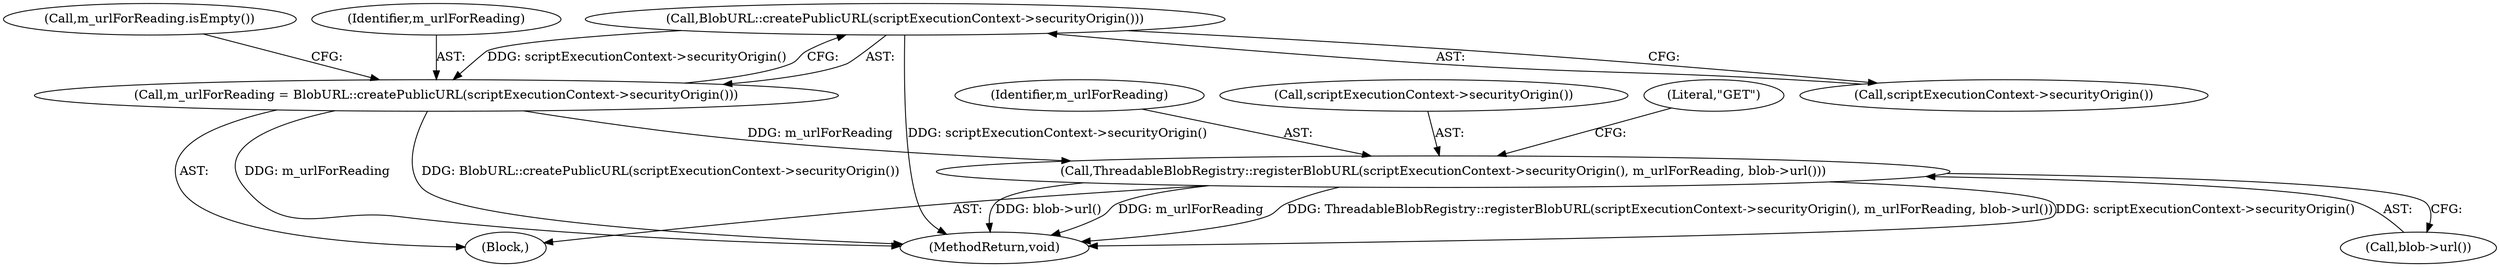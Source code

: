 digraph "0_Chrome_d0c31f0342cefc46a3b3d80359a9779d044d4c0d_17@API" {
"1000106" [label="(Call,BlobURL::createPublicURL(scriptExecutionContext->securityOrigin()))"];
"1000104" [label="(Call,m_urlForReading = BlobURL::createPublicURL(scriptExecutionContext->securityOrigin()))"];
"1000114" [label="(Call,ThreadableBlobRegistry::registerBlobURL(scriptExecutionContext->securityOrigin(), m_urlForReading, blob->url()))"];
"1000116" [label="(Identifier,m_urlForReading)"];
"1000109" [label="(Call,m_urlForReading.isEmpty())"];
"1000117" [label="(Call,blob->url())"];
"1000115" [label="(Call,scriptExecutionContext->securityOrigin())"];
"1000176" [label="(MethodReturn,void)"];
"1000107" [label="(Call,scriptExecutionContext->securityOrigin())"];
"1000114" [label="(Call,ThreadableBlobRegistry::registerBlobURL(scriptExecutionContext->securityOrigin(), m_urlForReading, blob->url()))"];
"1000103" [label="(Block,)"];
"1000106" [label="(Call,BlobURL::createPublicURL(scriptExecutionContext->securityOrigin()))"];
"1000120" [label="(Literal,\"GET\")"];
"1000105" [label="(Identifier,m_urlForReading)"];
"1000104" [label="(Call,m_urlForReading = BlobURL::createPublicURL(scriptExecutionContext->securityOrigin()))"];
"1000106" -> "1000104"  [label="AST: "];
"1000106" -> "1000107"  [label="CFG: "];
"1000107" -> "1000106"  [label="AST: "];
"1000104" -> "1000106"  [label="CFG: "];
"1000106" -> "1000176"  [label="DDG: scriptExecutionContext->securityOrigin()"];
"1000106" -> "1000104"  [label="DDG: scriptExecutionContext->securityOrigin()"];
"1000104" -> "1000103"  [label="AST: "];
"1000105" -> "1000104"  [label="AST: "];
"1000109" -> "1000104"  [label="CFG: "];
"1000104" -> "1000176"  [label="DDG: m_urlForReading"];
"1000104" -> "1000176"  [label="DDG: BlobURL::createPublicURL(scriptExecutionContext->securityOrigin())"];
"1000104" -> "1000114"  [label="DDG: m_urlForReading"];
"1000114" -> "1000103"  [label="AST: "];
"1000114" -> "1000117"  [label="CFG: "];
"1000115" -> "1000114"  [label="AST: "];
"1000116" -> "1000114"  [label="AST: "];
"1000117" -> "1000114"  [label="AST: "];
"1000120" -> "1000114"  [label="CFG: "];
"1000114" -> "1000176"  [label="DDG: ThreadableBlobRegistry::registerBlobURL(scriptExecutionContext->securityOrigin(), m_urlForReading, blob->url())"];
"1000114" -> "1000176"  [label="DDG: scriptExecutionContext->securityOrigin()"];
"1000114" -> "1000176"  [label="DDG: blob->url()"];
"1000114" -> "1000176"  [label="DDG: m_urlForReading"];
}
